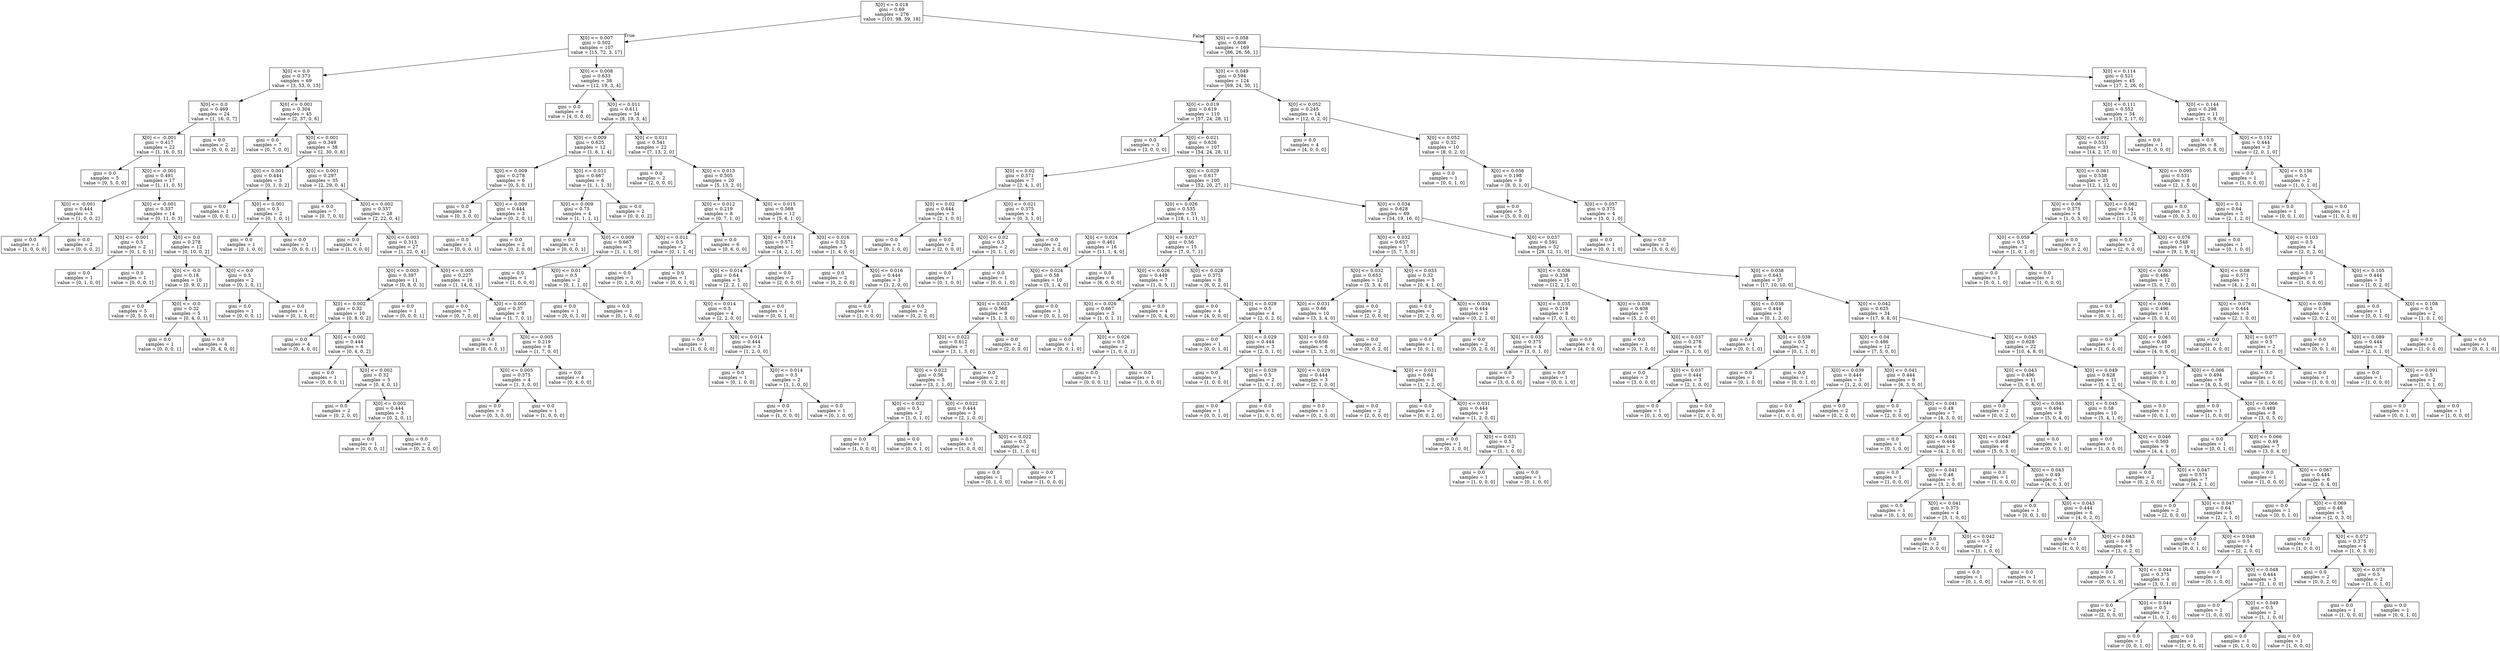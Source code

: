 digraph Tree {
node [shape=box] ;
0 [label="X[0] <= 0.018\ngini = 0.69\nsamples = 276\nvalue = [101, 98, 59, 18]"] ;
1 [label="X[0] <= 0.007\ngini = 0.502\nsamples = 107\nvalue = [15, 72, 3, 17]"] ;
0 -> 1 [labeldistance=2.5, labelangle=45, headlabel="True"] ;
2 [label="X[0] <= 0.0\ngini = 0.373\nsamples = 69\nvalue = [3, 53, 0, 13]"] ;
1 -> 2 ;
3 [label="X[0] <= 0.0\ngini = 0.469\nsamples = 24\nvalue = [1, 16, 0, 7]"] ;
2 -> 3 ;
4 [label="X[0] <= -0.001\ngini = 0.417\nsamples = 22\nvalue = [1, 16, 0, 5]"] ;
3 -> 4 ;
5 [label="gini = 0.0\nsamples = 5\nvalue = [0, 5, 0, 0]"] ;
4 -> 5 ;
6 [label="X[0] <= -0.001\ngini = 0.491\nsamples = 17\nvalue = [1, 11, 0, 5]"] ;
4 -> 6 ;
7 [label="X[0] <= -0.001\ngini = 0.444\nsamples = 3\nvalue = [1, 0, 0, 2]"] ;
6 -> 7 ;
8 [label="gini = 0.0\nsamples = 1\nvalue = [1, 0, 0, 0]"] ;
7 -> 8 ;
9 [label="gini = 0.0\nsamples = 2\nvalue = [0, 0, 0, 2]"] ;
7 -> 9 ;
10 [label="X[0] <= -0.001\ngini = 0.337\nsamples = 14\nvalue = [0, 11, 0, 3]"] ;
6 -> 10 ;
11 [label="X[0] <= -0.001\ngini = 0.5\nsamples = 2\nvalue = [0, 1, 0, 1]"] ;
10 -> 11 ;
12 [label="gini = 0.0\nsamples = 1\nvalue = [0, 1, 0, 0]"] ;
11 -> 12 ;
13 [label="gini = 0.0\nsamples = 1\nvalue = [0, 0, 0, 1]"] ;
11 -> 13 ;
14 [label="X[0] <= 0.0\ngini = 0.278\nsamples = 12\nvalue = [0, 10, 0, 2]"] ;
10 -> 14 ;
15 [label="X[0] <= -0.0\ngini = 0.18\nsamples = 10\nvalue = [0, 9, 0, 1]"] ;
14 -> 15 ;
16 [label="gini = 0.0\nsamples = 5\nvalue = [0, 5, 0, 0]"] ;
15 -> 16 ;
17 [label="X[0] <= -0.0\ngini = 0.32\nsamples = 5\nvalue = [0, 4, 0, 1]"] ;
15 -> 17 ;
18 [label="gini = 0.0\nsamples = 1\nvalue = [0, 0, 0, 1]"] ;
17 -> 18 ;
19 [label="gini = 0.0\nsamples = 4\nvalue = [0, 4, 0, 0]"] ;
17 -> 19 ;
20 [label="X[0] <= 0.0\ngini = 0.5\nsamples = 2\nvalue = [0, 1, 0, 1]"] ;
14 -> 20 ;
21 [label="gini = 0.0\nsamples = 1\nvalue = [0, 0, 0, 1]"] ;
20 -> 21 ;
22 [label="gini = 0.0\nsamples = 1\nvalue = [0, 1, 0, 0]"] ;
20 -> 22 ;
23 [label="gini = 0.0\nsamples = 2\nvalue = [0, 0, 0, 2]"] ;
3 -> 23 ;
24 [label="X[0] <= 0.001\ngini = 0.304\nsamples = 45\nvalue = [2, 37, 0, 6]"] ;
2 -> 24 ;
25 [label="gini = 0.0\nsamples = 7\nvalue = [0, 7, 0, 0]"] ;
24 -> 25 ;
26 [label="X[0] <= 0.001\ngini = 0.349\nsamples = 38\nvalue = [2, 30, 0, 6]"] ;
24 -> 26 ;
27 [label="X[0] <= 0.001\ngini = 0.444\nsamples = 3\nvalue = [0, 1, 0, 2]"] ;
26 -> 27 ;
28 [label="gini = 0.0\nsamples = 1\nvalue = [0, 0, 0, 1]"] ;
27 -> 28 ;
29 [label="X[0] <= 0.001\ngini = 0.5\nsamples = 2\nvalue = [0, 1, 0, 1]"] ;
27 -> 29 ;
30 [label="gini = 0.0\nsamples = 1\nvalue = [0, 1, 0, 0]"] ;
29 -> 30 ;
31 [label="gini = 0.0\nsamples = 1\nvalue = [0, 0, 0, 1]"] ;
29 -> 31 ;
32 [label="X[0] <= 0.001\ngini = 0.297\nsamples = 35\nvalue = [2, 29, 0, 4]"] ;
26 -> 32 ;
33 [label="gini = 0.0\nsamples = 7\nvalue = [0, 7, 0, 0]"] ;
32 -> 33 ;
34 [label="X[0] <= 0.002\ngini = 0.357\nsamples = 28\nvalue = [2, 22, 0, 4]"] ;
32 -> 34 ;
35 [label="gini = 0.0\nsamples = 1\nvalue = [1, 0, 0, 0]"] ;
34 -> 35 ;
36 [label="X[0] <= 0.003\ngini = 0.313\nsamples = 27\nvalue = [1, 22, 0, 4]"] ;
34 -> 36 ;
37 [label="X[0] <= 0.003\ngini = 0.397\nsamples = 11\nvalue = [0, 8, 0, 3]"] ;
36 -> 37 ;
38 [label="X[0] <= 0.002\ngini = 0.32\nsamples = 10\nvalue = [0, 8, 0, 2]"] ;
37 -> 38 ;
39 [label="gini = 0.0\nsamples = 4\nvalue = [0, 4, 0, 0]"] ;
38 -> 39 ;
40 [label="X[0] <= 0.002\ngini = 0.444\nsamples = 6\nvalue = [0, 4, 0, 2]"] ;
38 -> 40 ;
41 [label="gini = 0.0\nsamples = 1\nvalue = [0, 0, 0, 1]"] ;
40 -> 41 ;
42 [label="X[0] <= 0.002\ngini = 0.32\nsamples = 5\nvalue = [0, 4, 0, 1]"] ;
40 -> 42 ;
43 [label="gini = 0.0\nsamples = 2\nvalue = [0, 2, 0, 0]"] ;
42 -> 43 ;
44 [label="X[0] <= 0.002\ngini = 0.444\nsamples = 3\nvalue = [0, 2, 0, 1]"] ;
42 -> 44 ;
45 [label="gini = 0.0\nsamples = 1\nvalue = [0, 0, 0, 1]"] ;
44 -> 45 ;
46 [label="gini = 0.0\nsamples = 2\nvalue = [0, 2, 0, 0]"] ;
44 -> 46 ;
47 [label="gini = 0.0\nsamples = 1\nvalue = [0, 0, 0, 1]"] ;
37 -> 47 ;
48 [label="X[0] <= 0.005\ngini = 0.227\nsamples = 16\nvalue = [1, 14, 0, 1]"] ;
36 -> 48 ;
49 [label="gini = 0.0\nsamples = 7\nvalue = [0, 7, 0, 0]"] ;
48 -> 49 ;
50 [label="X[0] <= 0.005\ngini = 0.37\nsamples = 9\nvalue = [1, 7, 0, 1]"] ;
48 -> 50 ;
51 [label="gini = 0.0\nsamples = 1\nvalue = [0, 0, 0, 1]"] ;
50 -> 51 ;
52 [label="X[0] <= 0.005\ngini = 0.219\nsamples = 8\nvalue = [1, 7, 0, 0]"] ;
50 -> 52 ;
53 [label="X[0] <= 0.005\ngini = 0.375\nsamples = 4\nvalue = [1, 3, 0, 0]"] ;
52 -> 53 ;
54 [label="gini = 0.0\nsamples = 3\nvalue = [0, 3, 0, 0]"] ;
53 -> 54 ;
55 [label="gini = 0.0\nsamples = 1\nvalue = [1, 0, 0, 0]"] ;
53 -> 55 ;
56 [label="gini = 0.0\nsamples = 4\nvalue = [0, 4, 0, 0]"] ;
52 -> 56 ;
57 [label="X[0] <= 0.008\ngini = 0.633\nsamples = 38\nvalue = [12, 19, 3, 4]"] ;
1 -> 57 ;
58 [label="gini = 0.0\nsamples = 4\nvalue = [4, 0, 0, 0]"] ;
57 -> 58 ;
59 [label="X[0] <= 0.011\ngini = 0.611\nsamples = 34\nvalue = [8, 19, 3, 4]"] ;
57 -> 59 ;
60 [label="X[0] <= 0.009\ngini = 0.625\nsamples = 12\nvalue = [1, 6, 1, 4]"] ;
59 -> 60 ;
61 [label="X[0] <= 0.009\ngini = 0.278\nsamples = 6\nvalue = [0, 5, 0, 1]"] ;
60 -> 61 ;
62 [label="gini = 0.0\nsamples = 3\nvalue = [0, 3, 0, 0]"] ;
61 -> 62 ;
63 [label="X[0] <= 0.009\ngini = 0.444\nsamples = 3\nvalue = [0, 2, 0, 1]"] ;
61 -> 63 ;
64 [label="gini = 0.0\nsamples = 1\nvalue = [0, 0, 0, 1]"] ;
63 -> 64 ;
65 [label="gini = 0.0\nsamples = 2\nvalue = [0, 2, 0, 0]"] ;
63 -> 65 ;
66 [label="X[0] <= 0.011\ngini = 0.667\nsamples = 6\nvalue = [1, 1, 1, 3]"] ;
60 -> 66 ;
67 [label="X[0] <= 0.009\ngini = 0.75\nsamples = 4\nvalue = [1, 1, 1, 1]"] ;
66 -> 67 ;
68 [label="gini = 0.0\nsamples = 1\nvalue = [0, 0, 0, 1]"] ;
67 -> 68 ;
69 [label="X[0] <= 0.009\ngini = 0.667\nsamples = 3\nvalue = [1, 1, 1, 0]"] ;
67 -> 69 ;
70 [label="gini = 0.0\nsamples = 1\nvalue = [1, 0, 0, 0]"] ;
69 -> 70 ;
71 [label="X[0] <= 0.01\ngini = 0.5\nsamples = 2\nvalue = [0, 1, 1, 0]"] ;
69 -> 71 ;
72 [label="gini = 0.0\nsamples = 1\nvalue = [0, 0, 1, 0]"] ;
71 -> 72 ;
73 [label="gini = 0.0\nsamples = 1\nvalue = [0, 1, 0, 0]"] ;
71 -> 73 ;
74 [label="gini = 0.0\nsamples = 2\nvalue = [0, 0, 0, 2]"] ;
66 -> 74 ;
75 [label="X[0] <= 0.011\ngini = 0.541\nsamples = 22\nvalue = [7, 13, 2, 0]"] ;
59 -> 75 ;
76 [label="gini = 0.0\nsamples = 2\nvalue = [2, 0, 0, 0]"] ;
75 -> 76 ;
77 [label="X[0] <= 0.013\ngini = 0.505\nsamples = 20\nvalue = [5, 13, 2, 0]"] ;
75 -> 77 ;
78 [label="X[0] <= 0.012\ngini = 0.219\nsamples = 8\nvalue = [0, 7, 1, 0]"] ;
77 -> 78 ;
79 [label="X[0] <= 0.011\ngini = 0.5\nsamples = 2\nvalue = [0, 1, 1, 0]"] ;
78 -> 79 ;
80 [label="gini = 0.0\nsamples = 1\nvalue = [0, 1, 0, 0]"] ;
79 -> 80 ;
81 [label="gini = 0.0\nsamples = 1\nvalue = [0, 0, 1, 0]"] ;
79 -> 81 ;
82 [label="gini = 0.0\nsamples = 6\nvalue = [0, 6, 0, 0]"] ;
78 -> 82 ;
83 [label="X[0] <= 0.015\ngini = 0.569\nsamples = 12\nvalue = [5, 6, 1, 0]"] ;
77 -> 83 ;
84 [label="X[0] <= 0.014\ngini = 0.571\nsamples = 7\nvalue = [4, 2, 1, 0]"] ;
83 -> 84 ;
85 [label="X[0] <= 0.014\ngini = 0.64\nsamples = 5\nvalue = [2, 2, 1, 0]"] ;
84 -> 85 ;
86 [label="X[0] <= 0.014\ngini = 0.5\nsamples = 4\nvalue = [2, 2, 0, 0]"] ;
85 -> 86 ;
87 [label="gini = 0.0\nsamples = 1\nvalue = [1, 0, 0, 0]"] ;
86 -> 87 ;
88 [label="X[0] <= 0.014\ngini = 0.444\nsamples = 3\nvalue = [1, 2, 0, 0]"] ;
86 -> 88 ;
89 [label="gini = 0.0\nsamples = 1\nvalue = [0, 1, 0, 0]"] ;
88 -> 89 ;
90 [label="X[0] <= 0.014\ngini = 0.5\nsamples = 2\nvalue = [1, 1, 0, 0]"] ;
88 -> 90 ;
91 [label="gini = 0.0\nsamples = 1\nvalue = [1, 0, 0, 0]"] ;
90 -> 91 ;
92 [label="gini = 0.0\nsamples = 1\nvalue = [0, 1, 0, 0]"] ;
90 -> 92 ;
93 [label="gini = 0.0\nsamples = 1\nvalue = [0, 0, 1, 0]"] ;
85 -> 93 ;
94 [label="gini = 0.0\nsamples = 2\nvalue = [2, 0, 0, 0]"] ;
84 -> 94 ;
95 [label="X[0] <= 0.016\ngini = 0.32\nsamples = 5\nvalue = [1, 4, 0, 0]"] ;
83 -> 95 ;
96 [label="gini = 0.0\nsamples = 2\nvalue = [0, 2, 0, 0]"] ;
95 -> 96 ;
97 [label="X[0] <= 0.016\ngini = 0.444\nsamples = 3\nvalue = [1, 2, 0, 0]"] ;
95 -> 97 ;
98 [label="gini = 0.0\nsamples = 1\nvalue = [1, 0, 0, 0]"] ;
97 -> 98 ;
99 [label="gini = 0.0\nsamples = 2\nvalue = [0, 2, 0, 0]"] ;
97 -> 99 ;
100 [label="X[0] <= 0.058\ngini = 0.608\nsamples = 169\nvalue = [86, 26, 56, 1]"] ;
0 -> 100 [labeldistance=2.5, labelangle=-45, headlabel="False"] ;
101 [label="X[0] <= 0.049\ngini = 0.594\nsamples = 124\nvalue = [69, 24, 30, 1]"] ;
100 -> 101 ;
102 [label="X[0] <= 0.019\ngini = 0.619\nsamples = 110\nvalue = [57, 24, 28, 1]"] ;
101 -> 102 ;
103 [label="gini = 0.0\nsamples = 3\nvalue = [3, 0, 0, 0]"] ;
102 -> 103 ;
104 [label="X[0] <= 0.021\ngini = 0.626\nsamples = 107\nvalue = [54, 24, 28, 1]"] ;
102 -> 104 ;
105 [label="X[0] <= 0.02\ngini = 0.571\nsamples = 7\nvalue = [2, 4, 1, 0]"] ;
104 -> 105 ;
106 [label="X[0] <= 0.02\ngini = 0.444\nsamples = 3\nvalue = [2, 1, 0, 0]"] ;
105 -> 106 ;
107 [label="gini = 0.0\nsamples = 1\nvalue = [0, 1, 0, 0]"] ;
106 -> 107 ;
108 [label="gini = 0.0\nsamples = 2\nvalue = [2, 0, 0, 0]"] ;
106 -> 108 ;
109 [label="X[0] <= 0.021\ngini = 0.375\nsamples = 4\nvalue = [0, 3, 1, 0]"] ;
105 -> 109 ;
110 [label="X[0] <= 0.02\ngini = 0.5\nsamples = 2\nvalue = [0, 1, 1, 0]"] ;
109 -> 110 ;
111 [label="gini = 0.0\nsamples = 1\nvalue = [0, 1, 0, 0]"] ;
110 -> 111 ;
112 [label="gini = 0.0\nsamples = 1\nvalue = [0, 0, 1, 0]"] ;
110 -> 112 ;
113 [label="gini = 0.0\nsamples = 2\nvalue = [0, 2, 0, 0]"] ;
109 -> 113 ;
114 [label="X[0] <= 0.029\ngini = 0.617\nsamples = 100\nvalue = [52, 20, 27, 1]"] ;
104 -> 114 ;
115 [label="X[0] <= 0.026\ngini = 0.535\nsamples = 31\nvalue = [18, 1, 11, 1]"] ;
114 -> 115 ;
116 [label="X[0] <= 0.024\ngini = 0.461\nsamples = 16\nvalue = [11, 1, 4, 0]"] ;
115 -> 116 ;
117 [label="X[0] <= 0.024\ngini = 0.58\nsamples = 10\nvalue = [5, 1, 4, 0]"] ;
116 -> 117 ;
118 [label="X[0] <= 0.023\ngini = 0.568\nsamples = 9\nvalue = [5, 1, 3, 0]"] ;
117 -> 118 ;
119 [label="X[0] <= 0.022\ngini = 0.612\nsamples = 7\nvalue = [3, 1, 3, 0]"] ;
118 -> 119 ;
120 [label="X[0] <= 0.022\ngini = 0.56\nsamples = 5\nvalue = [3, 1, 1, 0]"] ;
119 -> 120 ;
121 [label="X[0] <= 0.022\ngini = 0.5\nsamples = 2\nvalue = [1, 0, 1, 0]"] ;
120 -> 121 ;
122 [label="gini = 0.0\nsamples = 1\nvalue = [1, 0, 0, 0]"] ;
121 -> 122 ;
123 [label="gini = 0.0\nsamples = 1\nvalue = [0, 0, 1, 0]"] ;
121 -> 123 ;
124 [label="X[0] <= 0.022\ngini = 0.444\nsamples = 3\nvalue = [2, 1, 0, 0]"] ;
120 -> 124 ;
125 [label="gini = 0.0\nsamples = 1\nvalue = [1, 0, 0, 0]"] ;
124 -> 125 ;
126 [label="X[0] <= 0.022\ngini = 0.5\nsamples = 2\nvalue = [1, 1, 0, 0]"] ;
124 -> 126 ;
127 [label="gini = 0.0\nsamples = 1\nvalue = [0, 1, 0, 0]"] ;
126 -> 127 ;
128 [label="gini = 0.0\nsamples = 1\nvalue = [1, 0, 0, 0]"] ;
126 -> 128 ;
129 [label="gini = 0.0\nsamples = 2\nvalue = [0, 0, 2, 0]"] ;
119 -> 129 ;
130 [label="gini = 0.0\nsamples = 2\nvalue = [2, 0, 0, 0]"] ;
118 -> 130 ;
131 [label="gini = 0.0\nsamples = 1\nvalue = [0, 0, 1, 0]"] ;
117 -> 131 ;
132 [label="gini = 0.0\nsamples = 6\nvalue = [6, 0, 0, 0]"] ;
116 -> 132 ;
133 [label="X[0] <= 0.027\ngini = 0.56\nsamples = 15\nvalue = [7, 0, 7, 1]"] ;
115 -> 133 ;
134 [label="X[0] <= 0.026\ngini = 0.449\nsamples = 7\nvalue = [1, 0, 5, 1]"] ;
133 -> 134 ;
135 [label="X[0] <= 0.026\ngini = 0.667\nsamples = 3\nvalue = [1, 0, 1, 1]"] ;
134 -> 135 ;
136 [label="gini = 0.0\nsamples = 1\nvalue = [0, 0, 1, 0]"] ;
135 -> 136 ;
137 [label="X[0] <= 0.026\ngini = 0.5\nsamples = 2\nvalue = [1, 0, 0, 1]"] ;
135 -> 137 ;
138 [label="gini = 0.0\nsamples = 1\nvalue = [0, 0, 0, 1]"] ;
137 -> 138 ;
139 [label="gini = 0.0\nsamples = 1\nvalue = [1, 0, 0, 0]"] ;
137 -> 139 ;
140 [label="gini = 0.0\nsamples = 4\nvalue = [0, 0, 4, 0]"] ;
134 -> 140 ;
141 [label="X[0] <= 0.028\ngini = 0.375\nsamples = 8\nvalue = [6, 0, 2, 0]"] ;
133 -> 141 ;
142 [label="gini = 0.0\nsamples = 4\nvalue = [4, 0, 0, 0]"] ;
141 -> 142 ;
143 [label="X[0] <= 0.029\ngini = 0.5\nsamples = 4\nvalue = [2, 0, 2, 0]"] ;
141 -> 143 ;
144 [label="gini = 0.0\nsamples = 1\nvalue = [0, 0, 1, 0]"] ;
143 -> 144 ;
145 [label="X[0] <= 0.029\ngini = 0.444\nsamples = 3\nvalue = [2, 0, 1, 0]"] ;
143 -> 145 ;
146 [label="gini = 0.0\nsamples = 1\nvalue = [1, 0, 0, 0]"] ;
145 -> 146 ;
147 [label="X[0] <= 0.029\ngini = 0.5\nsamples = 2\nvalue = [1, 0, 1, 0]"] ;
145 -> 147 ;
148 [label="gini = 0.0\nsamples = 1\nvalue = [0, 0, 1, 0]"] ;
147 -> 148 ;
149 [label="gini = 0.0\nsamples = 1\nvalue = [1, 0, 0, 0]"] ;
147 -> 149 ;
150 [label="X[0] <= 0.034\ngini = 0.628\nsamples = 69\nvalue = [34, 19, 16, 0]"] ;
114 -> 150 ;
151 [label="X[0] <= 0.032\ngini = 0.657\nsamples = 17\nvalue = [5, 7, 5, 0]"] ;
150 -> 151 ;
152 [label="X[0] <= 0.032\ngini = 0.653\nsamples = 12\nvalue = [5, 3, 4, 0]"] ;
151 -> 152 ;
153 [label="X[0] <= 0.031\ngini = 0.66\nsamples = 10\nvalue = [3, 3, 4, 0]"] ;
152 -> 153 ;
154 [label="X[0] <= 0.03\ngini = 0.656\nsamples = 8\nvalue = [3, 3, 2, 0]"] ;
153 -> 154 ;
155 [label="X[0] <= 0.029\ngini = 0.444\nsamples = 3\nvalue = [2, 1, 0, 0]"] ;
154 -> 155 ;
156 [label="gini = 0.0\nsamples = 1\nvalue = [0, 1, 0, 0]"] ;
155 -> 156 ;
157 [label="gini = 0.0\nsamples = 2\nvalue = [2, 0, 0, 0]"] ;
155 -> 157 ;
158 [label="X[0] <= 0.031\ngini = 0.64\nsamples = 5\nvalue = [1, 2, 2, 0]"] ;
154 -> 158 ;
159 [label="gini = 0.0\nsamples = 2\nvalue = [0, 0, 2, 0]"] ;
158 -> 159 ;
160 [label="X[0] <= 0.031\ngini = 0.444\nsamples = 3\nvalue = [1, 2, 0, 0]"] ;
158 -> 160 ;
161 [label="gini = 0.0\nsamples = 1\nvalue = [0, 1, 0, 0]"] ;
160 -> 161 ;
162 [label="X[0] <= 0.031\ngini = 0.5\nsamples = 2\nvalue = [1, 1, 0, 0]"] ;
160 -> 162 ;
163 [label="gini = 0.0\nsamples = 1\nvalue = [1, 0, 0, 0]"] ;
162 -> 163 ;
164 [label="gini = 0.0\nsamples = 1\nvalue = [0, 1, 0, 0]"] ;
162 -> 164 ;
165 [label="gini = 0.0\nsamples = 2\nvalue = [0, 0, 2, 0]"] ;
153 -> 165 ;
166 [label="gini = 0.0\nsamples = 2\nvalue = [2, 0, 0, 0]"] ;
152 -> 166 ;
167 [label="X[0] <= 0.033\ngini = 0.32\nsamples = 5\nvalue = [0, 4, 1, 0]"] ;
151 -> 167 ;
168 [label="gini = 0.0\nsamples = 2\nvalue = [0, 2, 0, 0]"] ;
167 -> 168 ;
169 [label="X[0] <= 0.034\ngini = 0.444\nsamples = 3\nvalue = [0, 2, 1, 0]"] ;
167 -> 169 ;
170 [label="gini = 0.0\nsamples = 1\nvalue = [0, 0, 1, 0]"] ;
169 -> 170 ;
171 [label="gini = 0.0\nsamples = 2\nvalue = [0, 2, 0, 0]"] ;
169 -> 171 ;
172 [label="X[0] <= 0.037\ngini = 0.591\nsamples = 52\nvalue = [29, 12, 11, 0]"] ;
150 -> 172 ;
173 [label="X[0] <= 0.036\ngini = 0.338\nsamples = 15\nvalue = [12, 2, 1, 0]"] ;
172 -> 173 ;
174 [label="X[0] <= 0.035\ngini = 0.219\nsamples = 8\nvalue = [7, 0, 1, 0]"] ;
173 -> 174 ;
175 [label="X[0] <= 0.035\ngini = 0.375\nsamples = 4\nvalue = [3, 0, 1, 0]"] ;
174 -> 175 ;
176 [label="gini = 0.0\nsamples = 3\nvalue = [3, 0, 0, 0]"] ;
175 -> 176 ;
177 [label="gini = 0.0\nsamples = 1\nvalue = [0, 0, 1, 0]"] ;
175 -> 177 ;
178 [label="gini = 0.0\nsamples = 4\nvalue = [4, 0, 0, 0]"] ;
174 -> 178 ;
179 [label="X[0] <= 0.036\ngini = 0.408\nsamples = 7\nvalue = [5, 2, 0, 0]"] ;
173 -> 179 ;
180 [label="gini = 0.0\nsamples = 1\nvalue = [0, 1, 0, 0]"] ;
179 -> 180 ;
181 [label="X[0] <= 0.037\ngini = 0.278\nsamples = 6\nvalue = [5, 1, 0, 0]"] ;
179 -> 181 ;
182 [label="gini = 0.0\nsamples = 3\nvalue = [3, 0, 0, 0]"] ;
181 -> 182 ;
183 [label="X[0] <= 0.037\ngini = 0.444\nsamples = 3\nvalue = [2, 1, 0, 0]"] ;
181 -> 183 ;
184 [label="gini = 0.0\nsamples = 1\nvalue = [0, 1, 0, 0]"] ;
183 -> 184 ;
185 [label="gini = 0.0\nsamples = 2\nvalue = [2, 0, 0, 0]"] ;
183 -> 185 ;
186 [label="X[0] <= 0.038\ngini = 0.643\nsamples = 37\nvalue = [17, 10, 10, 0]"] ;
172 -> 186 ;
187 [label="X[0] <= 0.038\ngini = 0.444\nsamples = 3\nvalue = [0, 1, 2, 0]"] ;
186 -> 187 ;
188 [label="gini = 0.0\nsamples = 1\nvalue = [0, 0, 1, 0]"] ;
187 -> 188 ;
189 [label="X[0] <= 0.038\ngini = 0.5\nsamples = 2\nvalue = [0, 1, 1, 0]"] ;
187 -> 189 ;
190 [label="gini = 0.0\nsamples = 1\nvalue = [0, 1, 0, 0]"] ;
189 -> 190 ;
191 [label="gini = 0.0\nsamples = 1\nvalue = [0, 0, 1, 0]"] ;
189 -> 191 ;
192 [label="X[0] <= 0.042\ngini = 0.625\nsamples = 34\nvalue = [17, 9, 8, 0]"] ;
186 -> 192 ;
193 [label="X[0] <= 0.04\ngini = 0.486\nsamples = 12\nvalue = [7, 5, 0, 0]"] ;
192 -> 193 ;
194 [label="X[0] <= 0.039\ngini = 0.444\nsamples = 3\nvalue = [1, 2, 0, 0]"] ;
193 -> 194 ;
195 [label="gini = 0.0\nsamples = 1\nvalue = [1, 0, 0, 0]"] ;
194 -> 195 ;
196 [label="gini = 0.0\nsamples = 2\nvalue = [0, 2, 0, 0]"] ;
194 -> 196 ;
197 [label="X[0] <= 0.041\ngini = 0.444\nsamples = 9\nvalue = [6, 3, 0, 0]"] ;
193 -> 197 ;
198 [label="gini = 0.0\nsamples = 2\nvalue = [2, 0, 0, 0]"] ;
197 -> 198 ;
199 [label="X[0] <= 0.041\ngini = 0.49\nsamples = 7\nvalue = [4, 3, 0, 0]"] ;
197 -> 199 ;
200 [label="gini = 0.0\nsamples = 1\nvalue = [0, 1, 0, 0]"] ;
199 -> 200 ;
201 [label="X[0] <= 0.041\ngini = 0.444\nsamples = 6\nvalue = [4, 2, 0, 0]"] ;
199 -> 201 ;
202 [label="gini = 0.0\nsamples = 1\nvalue = [1, 0, 0, 0]"] ;
201 -> 202 ;
203 [label="X[0] <= 0.041\ngini = 0.48\nsamples = 5\nvalue = [3, 2, 0, 0]"] ;
201 -> 203 ;
204 [label="gini = 0.0\nsamples = 1\nvalue = [0, 1, 0, 0]"] ;
203 -> 204 ;
205 [label="X[0] <= 0.041\ngini = 0.375\nsamples = 4\nvalue = [3, 1, 0, 0]"] ;
203 -> 205 ;
206 [label="gini = 0.0\nsamples = 2\nvalue = [2, 0, 0, 0]"] ;
205 -> 206 ;
207 [label="X[0] <= 0.042\ngini = 0.5\nsamples = 2\nvalue = [1, 1, 0, 0]"] ;
205 -> 207 ;
208 [label="gini = 0.0\nsamples = 1\nvalue = [0, 1, 0, 0]"] ;
207 -> 208 ;
209 [label="gini = 0.0\nsamples = 1\nvalue = [1, 0, 0, 0]"] ;
207 -> 209 ;
210 [label="X[0] <= 0.045\ngini = 0.628\nsamples = 22\nvalue = [10, 4, 8, 0]"] ;
192 -> 210 ;
211 [label="X[0] <= 0.043\ngini = 0.496\nsamples = 11\nvalue = [5, 0, 6, 0]"] ;
210 -> 211 ;
212 [label="gini = 0.0\nsamples = 2\nvalue = [0, 0, 2, 0]"] ;
211 -> 212 ;
213 [label="X[0] <= 0.045\ngini = 0.494\nsamples = 9\nvalue = [5, 0, 4, 0]"] ;
211 -> 213 ;
214 [label="X[0] <= 0.043\ngini = 0.469\nsamples = 8\nvalue = [5, 0, 3, 0]"] ;
213 -> 214 ;
215 [label="gini = 0.0\nsamples = 1\nvalue = [1, 0, 0, 0]"] ;
214 -> 215 ;
216 [label="X[0] <= 0.043\ngini = 0.49\nsamples = 7\nvalue = [4, 0, 3, 0]"] ;
214 -> 216 ;
217 [label="gini = 0.0\nsamples = 1\nvalue = [0, 0, 1, 0]"] ;
216 -> 217 ;
218 [label="X[0] <= 0.043\ngini = 0.444\nsamples = 6\nvalue = [4, 0, 2, 0]"] ;
216 -> 218 ;
219 [label="gini = 0.0\nsamples = 1\nvalue = [1, 0, 0, 0]"] ;
218 -> 219 ;
220 [label="X[0] <= 0.043\ngini = 0.48\nsamples = 5\nvalue = [3, 0, 2, 0]"] ;
218 -> 220 ;
221 [label="gini = 0.0\nsamples = 1\nvalue = [0, 0, 1, 0]"] ;
220 -> 221 ;
222 [label="X[0] <= 0.044\ngini = 0.375\nsamples = 4\nvalue = [3, 0, 1, 0]"] ;
220 -> 222 ;
223 [label="gini = 0.0\nsamples = 2\nvalue = [2, 0, 0, 0]"] ;
222 -> 223 ;
224 [label="X[0] <= 0.044\ngini = 0.5\nsamples = 2\nvalue = [1, 0, 1, 0]"] ;
222 -> 224 ;
225 [label="gini = 0.0\nsamples = 1\nvalue = [0, 0, 1, 0]"] ;
224 -> 225 ;
226 [label="gini = 0.0\nsamples = 1\nvalue = [1, 0, 0, 0]"] ;
224 -> 226 ;
227 [label="gini = 0.0\nsamples = 1\nvalue = [0, 0, 1, 0]"] ;
213 -> 227 ;
228 [label="X[0] <= 0.049\ngini = 0.628\nsamples = 11\nvalue = [5, 4, 2, 0]"] ;
210 -> 228 ;
229 [label="X[0] <= 0.045\ngini = 0.58\nsamples = 10\nvalue = [5, 4, 1, 0]"] ;
228 -> 229 ;
230 [label="gini = 0.0\nsamples = 1\nvalue = [1, 0, 0, 0]"] ;
229 -> 230 ;
231 [label="X[0] <= 0.046\ngini = 0.593\nsamples = 9\nvalue = [4, 4, 1, 0]"] ;
229 -> 231 ;
232 [label="gini = 0.0\nsamples = 2\nvalue = [0, 2, 0, 0]"] ;
231 -> 232 ;
233 [label="X[0] <= 0.047\ngini = 0.571\nsamples = 7\nvalue = [4, 2, 1, 0]"] ;
231 -> 233 ;
234 [label="gini = 0.0\nsamples = 2\nvalue = [2, 0, 0, 0]"] ;
233 -> 234 ;
235 [label="X[0] <= 0.047\ngini = 0.64\nsamples = 5\nvalue = [2, 2, 1, 0]"] ;
233 -> 235 ;
236 [label="gini = 0.0\nsamples = 1\nvalue = [0, 0, 1, 0]"] ;
235 -> 236 ;
237 [label="X[0] <= 0.048\ngini = 0.5\nsamples = 4\nvalue = [2, 2, 0, 0]"] ;
235 -> 237 ;
238 [label="gini = 0.0\nsamples = 1\nvalue = [0, 1, 0, 0]"] ;
237 -> 238 ;
239 [label="X[0] <= 0.048\ngini = 0.444\nsamples = 3\nvalue = [2, 1, 0, 0]"] ;
237 -> 239 ;
240 [label="gini = 0.0\nsamples = 1\nvalue = [1, 0, 0, 0]"] ;
239 -> 240 ;
241 [label="X[0] <= 0.049\ngini = 0.5\nsamples = 2\nvalue = [1, 1, 0, 0]"] ;
239 -> 241 ;
242 [label="gini = 0.0\nsamples = 1\nvalue = [0, 1, 0, 0]"] ;
241 -> 242 ;
243 [label="gini = 0.0\nsamples = 1\nvalue = [1, 0, 0, 0]"] ;
241 -> 243 ;
244 [label="gini = 0.0\nsamples = 1\nvalue = [0, 0, 1, 0]"] ;
228 -> 244 ;
245 [label="X[0] <= 0.052\ngini = 0.245\nsamples = 14\nvalue = [12, 0, 2, 0]"] ;
101 -> 245 ;
246 [label="gini = 0.0\nsamples = 4\nvalue = [4, 0, 0, 0]"] ;
245 -> 246 ;
247 [label="X[0] <= 0.052\ngini = 0.32\nsamples = 10\nvalue = [8, 0, 2, 0]"] ;
245 -> 247 ;
248 [label="gini = 0.0\nsamples = 1\nvalue = [0, 0, 1, 0]"] ;
247 -> 248 ;
249 [label="X[0] <= 0.056\ngini = 0.198\nsamples = 9\nvalue = [8, 0, 1, 0]"] ;
247 -> 249 ;
250 [label="gini = 0.0\nsamples = 5\nvalue = [5, 0, 0, 0]"] ;
249 -> 250 ;
251 [label="X[0] <= 0.057\ngini = 0.375\nsamples = 4\nvalue = [3, 0, 1, 0]"] ;
249 -> 251 ;
252 [label="gini = 0.0\nsamples = 1\nvalue = [0, 0, 1, 0]"] ;
251 -> 252 ;
253 [label="gini = 0.0\nsamples = 3\nvalue = [3, 0, 0, 0]"] ;
251 -> 253 ;
254 [label="X[0] <= 0.114\ngini = 0.521\nsamples = 45\nvalue = [17, 2, 26, 0]"] ;
100 -> 254 ;
255 [label="X[0] <= 0.111\ngini = 0.552\nsamples = 34\nvalue = [15, 2, 17, 0]"] ;
254 -> 255 ;
256 [label="X[0] <= 0.092\ngini = 0.551\nsamples = 33\nvalue = [14, 2, 17, 0]"] ;
255 -> 256 ;
257 [label="X[0] <= 0.061\ngini = 0.538\nsamples = 25\nvalue = [12, 1, 12, 0]"] ;
256 -> 257 ;
258 [label="X[0] <= 0.06\ngini = 0.375\nsamples = 4\nvalue = [1, 0, 3, 0]"] ;
257 -> 258 ;
259 [label="X[0] <= 0.059\ngini = 0.5\nsamples = 2\nvalue = [1, 0, 1, 0]"] ;
258 -> 259 ;
260 [label="gini = 0.0\nsamples = 1\nvalue = [0, 0, 1, 0]"] ;
259 -> 260 ;
261 [label="gini = 0.0\nsamples = 1\nvalue = [1, 0, 0, 0]"] ;
259 -> 261 ;
262 [label="gini = 0.0\nsamples = 2\nvalue = [0, 0, 2, 0]"] ;
258 -> 262 ;
263 [label="X[0] <= 0.062\ngini = 0.54\nsamples = 21\nvalue = [11, 1, 9, 0]"] ;
257 -> 263 ;
264 [label="gini = 0.0\nsamples = 2\nvalue = [2, 0, 0, 0]"] ;
263 -> 264 ;
265 [label="X[0] <= 0.076\ngini = 0.548\nsamples = 19\nvalue = [9, 1, 9, 0]"] ;
263 -> 265 ;
266 [label="X[0] <= 0.063\ngini = 0.486\nsamples = 12\nvalue = [5, 0, 7, 0]"] ;
265 -> 266 ;
267 [label="gini = 0.0\nsamples = 1\nvalue = [0, 0, 1, 0]"] ;
266 -> 267 ;
268 [label="X[0] <= 0.064\ngini = 0.496\nsamples = 11\nvalue = [5, 0, 6, 0]"] ;
266 -> 268 ;
269 [label="gini = 0.0\nsamples = 1\nvalue = [1, 0, 0, 0]"] ;
268 -> 269 ;
270 [label="X[0] <= 0.065\ngini = 0.48\nsamples = 10\nvalue = [4, 0, 6, 0]"] ;
268 -> 270 ;
271 [label="gini = 0.0\nsamples = 1\nvalue = [0, 0, 1, 0]"] ;
270 -> 271 ;
272 [label="X[0] <= 0.066\ngini = 0.494\nsamples = 9\nvalue = [4, 0, 5, 0]"] ;
270 -> 272 ;
273 [label="gini = 0.0\nsamples = 1\nvalue = [1, 0, 0, 0]"] ;
272 -> 273 ;
274 [label="X[0] <= 0.066\ngini = 0.469\nsamples = 8\nvalue = [3, 0, 5, 0]"] ;
272 -> 274 ;
275 [label="gini = 0.0\nsamples = 1\nvalue = [0, 0, 1, 0]"] ;
274 -> 275 ;
276 [label="X[0] <= 0.066\ngini = 0.49\nsamples = 7\nvalue = [3, 0, 4, 0]"] ;
274 -> 276 ;
277 [label="gini = 0.0\nsamples = 1\nvalue = [1, 0, 0, 0]"] ;
276 -> 277 ;
278 [label="X[0] <= 0.067\ngini = 0.444\nsamples = 6\nvalue = [2, 0, 4, 0]"] ;
276 -> 278 ;
279 [label="gini = 0.0\nsamples = 1\nvalue = [0, 0, 1, 0]"] ;
278 -> 279 ;
280 [label="X[0] <= 0.069\ngini = 0.48\nsamples = 5\nvalue = [2, 0, 3, 0]"] ;
278 -> 280 ;
281 [label="gini = 0.0\nsamples = 1\nvalue = [1, 0, 0, 0]"] ;
280 -> 281 ;
282 [label="X[0] <= 0.072\ngini = 0.375\nsamples = 4\nvalue = [1, 0, 3, 0]"] ;
280 -> 282 ;
283 [label="gini = 0.0\nsamples = 2\nvalue = [0, 0, 2, 0]"] ;
282 -> 283 ;
284 [label="X[0] <= 0.074\ngini = 0.5\nsamples = 2\nvalue = [1, 0, 1, 0]"] ;
282 -> 284 ;
285 [label="gini = 0.0\nsamples = 1\nvalue = [1, 0, 0, 0]"] ;
284 -> 285 ;
286 [label="gini = 0.0\nsamples = 1\nvalue = [0, 0, 1, 0]"] ;
284 -> 286 ;
287 [label="X[0] <= 0.08\ngini = 0.571\nsamples = 7\nvalue = [4, 1, 2, 0]"] ;
265 -> 287 ;
288 [label="X[0] <= 0.076\ngini = 0.444\nsamples = 3\nvalue = [2, 1, 0, 0]"] ;
287 -> 288 ;
289 [label="gini = 0.0\nsamples = 1\nvalue = [1, 0, 0, 0]"] ;
288 -> 289 ;
290 [label="X[0] <= 0.077\ngini = 0.5\nsamples = 2\nvalue = [1, 1, 0, 0]"] ;
288 -> 290 ;
291 [label="gini = 0.0\nsamples = 1\nvalue = [0, 1, 0, 0]"] ;
290 -> 291 ;
292 [label="gini = 0.0\nsamples = 1\nvalue = [1, 0, 0, 0]"] ;
290 -> 292 ;
293 [label="X[0] <= 0.086\ngini = 0.5\nsamples = 4\nvalue = [2, 0, 2, 0]"] ;
287 -> 293 ;
294 [label="gini = 0.0\nsamples = 1\nvalue = [0, 0, 1, 0]"] ;
293 -> 294 ;
295 [label="X[0] <= 0.089\ngini = 0.444\nsamples = 3\nvalue = [2, 0, 1, 0]"] ;
293 -> 295 ;
296 [label="gini = 0.0\nsamples = 1\nvalue = [1, 0, 0, 0]"] ;
295 -> 296 ;
297 [label="X[0] <= 0.091\ngini = 0.5\nsamples = 2\nvalue = [1, 0, 1, 0]"] ;
295 -> 297 ;
298 [label="gini = 0.0\nsamples = 1\nvalue = [0, 0, 1, 0]"] ;
297 -> 298 ;
299 [label="gini = 0.0\nsamples = 1\nvalue = [1, 0, 0, 0]"] ;
297 -> 299 ;
300 [label="X[0] <= 0.095\ngini = 0.531\nsamples = 8\nvalue = [2, 1, 5, 0]"] ;
256 -> 300 ;
301 [label="gini = 0.0\nsamples = 3\nvalue = [0, 0, 3, 0]"] ;
300 -> 301 ;
302 [label="X[0] <= 0.1\ngini = 0.64\nsamples = 5\nvalue = [2, 1, 2, 0]"] ;
300 -> 302 ;
303 [label="gini = 0.0\nsamples = 1\nvalue = [0, 1, 0, 0]"] ;
302 -> 303 ;
304 [label="X[0] <= 0.103\ngini = 0.5\nsamples = 4\nvalue = [2, 0, 2, 0]"] ;
302 -> 304 ;
305 [label="gini = 0.0\nsamples = 1\nvalue = [1, 0, 0, 0]"] ;
304 -> 305 ;
306 [label="X[0] <= 0.105\ngini = 0.444\nsamples = 3\nvalue = [1, 0, 2, 0]"] ;
304 -> 306 ;
307 [label="gini = 0.0\nsamples = 1\nvalue = [0, 0, 1, 0]"] ;
306 -> 307 ;
308 [label="X[0] <= 0.108\ngini = 0.5\nsamples = 2\nvalue = [1, 0, 1, 0]"] ;
306 -> 308 ;
309 [label="gini = 0.0\nsamples = 1\nvalue = [1, 0, 0, 0]"] ;
308 -> 309 ;
310 [label="gini = 0.0\nsamples = 1\nvalue = [0, 0, 1, 0]"] ;
308 -> 310 ;
311 [label="gini = 0.0\nsamples = 1\nvalue = [1, 0, 0, 0]"] ;
255 -> 311 ;
312 [label="X[0] <= 0.144\ngini = 0.298\nsamples = 11\nvalue = [2, 0, 9, 0]"] ;
254 -> 312 ;
313 [label="gini = 0.0\nsamples = 8\nvalue = [0, 0, 8, 0]"] ;
312 -> 313 ;
314 [label="X[0] <= 0.152\ngini = 0.444\nsamples = 3\nvalue = [2, 0, 1, 0]"] ;
312 -> 314 ;
315 [label="gini = 0.0\nsamples = 1\nvalue = [1, 0, 0, 0]"] ;
314 -> 315 ;
316 [label="X[0] <= 0.156\ngini = 0.5\nsamples = 2\nvalue = [1, 0, 1, 0]"] ;
314 -> 316 ;
317 [label="gini = 0.0\nsamples = 1\nvalue = [0, 0, 1, 0]"] ;
316 -> 317 ;
318 [label="gini = 0.0\nsamples = 1\nvalue = [1, 0, 0, 0]"] ;
316 -> 318 ;
}